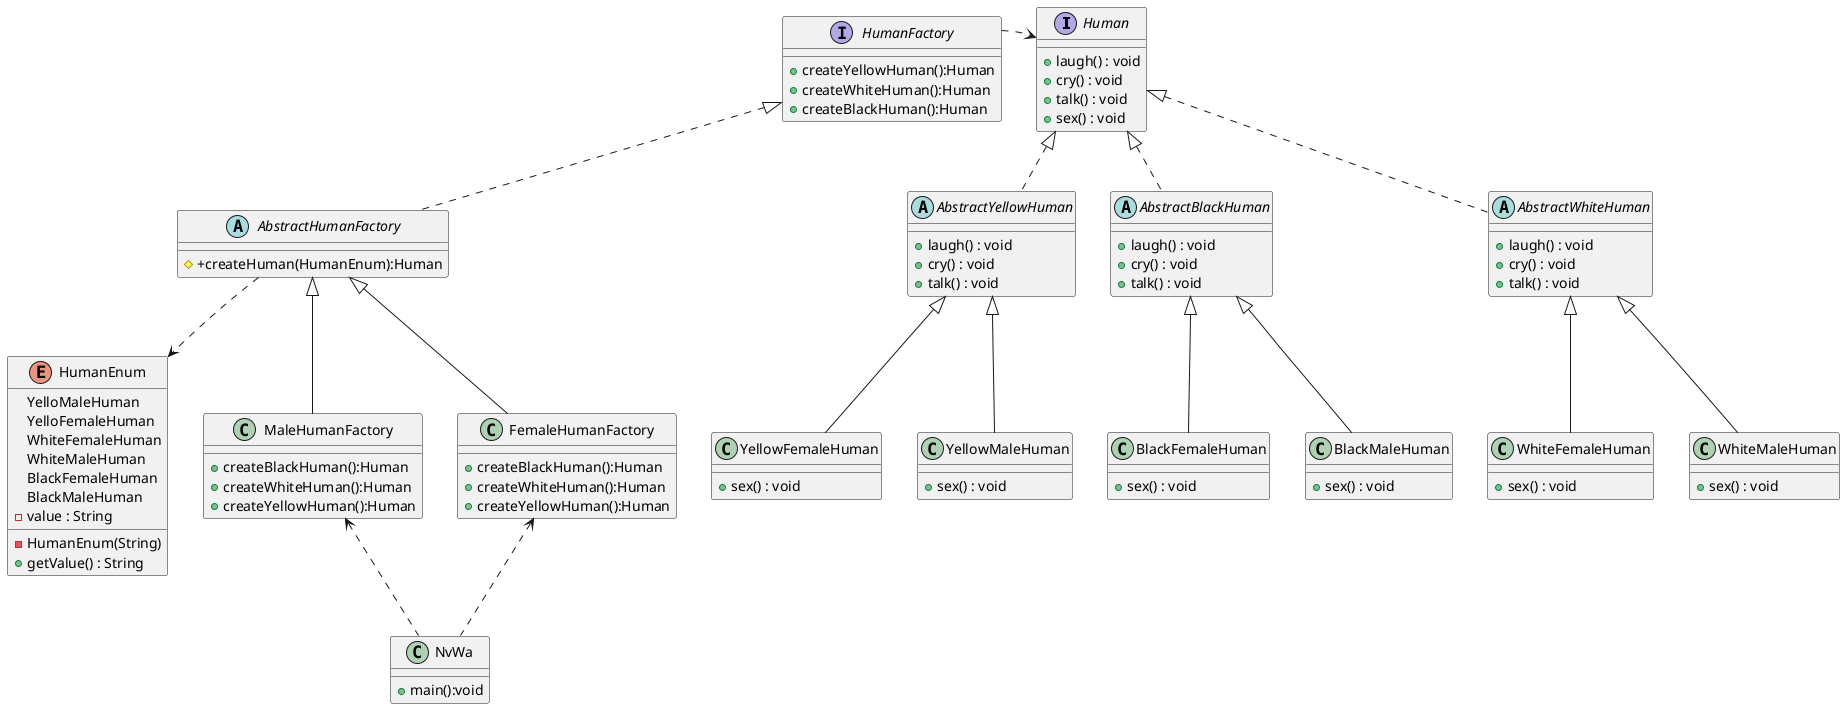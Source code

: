 @startuml
interface Human{
+laugh() : void
+cry() : void
+talk() : void
+sex() : void
}

abstract class AbstractYellowHuman{
+laugh() : void
+cry() : void
+talk() : void
}

abstract class AbstractBlackHuman{
+laugh() : void
+cry() : void
+talk() : void
}

abstract class AbstractWhiteHuman{
+laugh() : void
+cry() : void
+talk() : void
}

Human <|.. AbstractYellowHuman
Human <|.. AbstractBlackHuman
Human <|.. AbstractWhiteHuman

class YellowFemaleHuman{
+sex() : void
}

class YellowMaleHuman{
+sex() : void
}

class WhiteFemaleHuman{
+sex() : void
}

class WhiteMaleHuman{
+sex() : void
}

class BlackFemaleHuman{
+sex() : void
}

class BlackMaleHuman{
+sex() : void
}

AbstractYellowHuman <|-- YellowFemaleHuman
AbstractYellowHuman <|-- YellowMaleHuman
AbstractWhiteHuman <|-- WhiteFemaleHuman
AbstractWhiteHuman <|-- WhiteMaleHuman
AbstractBlackHuman <|-- BlackFemaleHuman
AbstractBlackHuman <|-- BlackMaleHuman

enum HumanEnum{
YelloMaleHuman
YelloFemaleHuman
WhiteFemaleHuman
WhiteMaleHuman
BlackFemaleHuman
BlackMaleHuman
- value : String
- HumanEnum(String)
+ getValue() : String
}

interface HumanFactory{
+createYellowHuman():Human
+createWhiteHuman():Human
+createBlackHuman():Human
}

abstract class AbstractHumanFactory{
#+createHuman(HumanEnum):Human
}

class MaleHumanFactory{
+createBlackHuman():Human
+createWhiteHuman():Human
+createYellowHuman():Human
}

class FemaleHumanFactory{
+createBlackHuman():Human
+createWhiteHuman():Human
+createYellowHuman():Human
}

HumanFactory <|.. AbstractHumanFactory
AbstractHumanFactory <|-- MaleHumanFactory
AbstractHumanFactory <|-- FemaleHumanFactory
AbstractHumanFactory ..> HumanEnum
HumanEnum <-[hidden]- AbstractHumanFactory
HumanFactory -[hidden]> Human
HumanFactory ..> Human

class NvWa{
+main():void
}

MaleHumanFactory <.. NvWa
FemaleHumanFactory <.. NvWa


@enduml